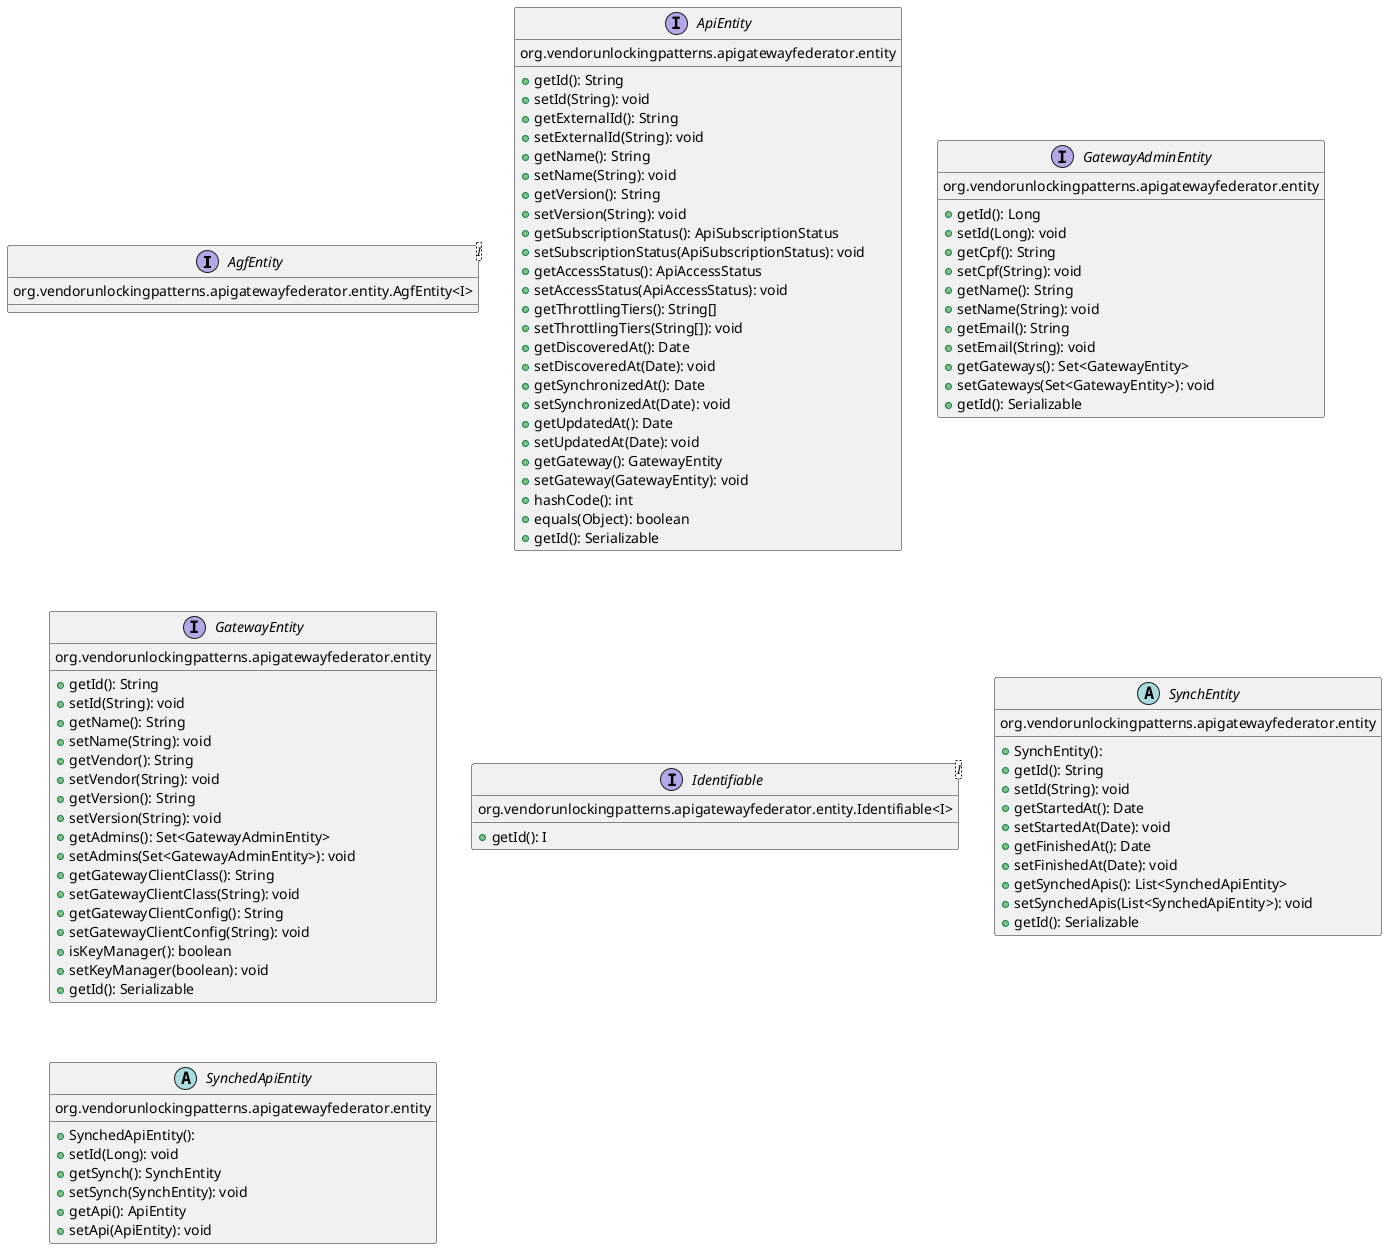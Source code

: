 @startuml
interface AgfEntity<I>{
  org.vendorunlockingpatterns.apigatewayfederator.entity.AgfEntity<I> 
}
interface ApiEntity {
  org.vendorunlockingpatterns.apigatewayfederator.entity
 
  + getId(): String
  + setId(String): void
  + getExternalId(): String
  + setExternalId(String): void
  + getName(): String
  + setName(String): void
  + getVersion(): String
  + setVersion(String): void
  + getSubscriptionStatus(): ApiSubscriptionStatus
  + setSubscriptionStatus(ApiSubscriptionStatus): void
  + getAccessStatus(): ApiAccessStatus
  + setAccessStatus(ApiAccessStatus): void
  + getThrottlingTiers(): String[]
  + setThrottlingTiers(String[]): void
  + getDiscoveredAt(): Date
  + setDiscoveredAt(Date): void
  + getSynchronizedAt(): Date
  + setSynchronizedAt(Date): void
  + getUpdatedAt(): Date
  + setUpdatedAt(Date): void
  + getGateway(): GatewayEntity
  + setGateway(GatewayEntity): void
  + hashCode(): int
  + equals(Object): boolean
  + getId(): Serializable
}
interface GatewayAdminEntity {
  org.vendorunlockingpatterns.apigatewayfederator.entity
 
  + getId(): Long
  + setId(Long): void
  + getCpf(): String
  + setCpf(String): void
  + getName(): String
  + setName(String): void
  + getEmail(): String
  + setEmail(String): void
  + getGateways(): Set<GatewayEntity>
  + setGateways(Set<GatewayEntity>): void
  + getId(): Serializable
}
interface GatewayEntity {
  org.vendorunlockingpatterns.apigatewayfederator.entity
 
  + getId(): String
  + setId(String): void
  + getName(): String
  + setName(String): void
  + getVendor(): String
  + setVendor(String): void
  + getVersion(): String
  + setVersion(String): void
  + getAdmins(): Set<GatewayAdminEntity>
  + setAdmins(Set<GatewayAdminEntity>): void
  + getGatewayClientClass(): String
  + setGatewayClientClass(String): void
  + getGatewayClientConfig(): String
  + setGatewayClientConfig(String): void
  + isKeyManager(): boolean
  + setKeyManager(boolean): void
  + getId(): Serializable
}
interface Identifiable<I>{
  org.vendorunlockingpatterns.apigatewayfederator.entity.Identifiable<I> 
  + getId(): I
}
abstract SynchEntity {
  org.vendorunlockingpatterns.apigatewayfederator.entity
 
  + SynchEntity(): 
  + getId(): String
  + setId(String): void
  + getStartedAt(): Date
  + setStartedAt(Date): void
  + getFinishedAt(): Date
  + setFinishedAt(Date): void
  + getSynchedApis(): List<SynchedApiEntity>
  + setSynchedApis(List<SynchedApiEntity>): void
  + getId(): Serializable
}
abstract SynchedApiEntity {
  org.vendorunlockingpatterns.apigatewayfederator.entity
 
  + SynchedApiEntity(): 
  + setId(Long): void
  + getSynch(): SynchEntity
  + setSynch(SynchEntity): void
  + getApi(): ApiEntity
  + setApi(ApiEntity): void
}

@enduml